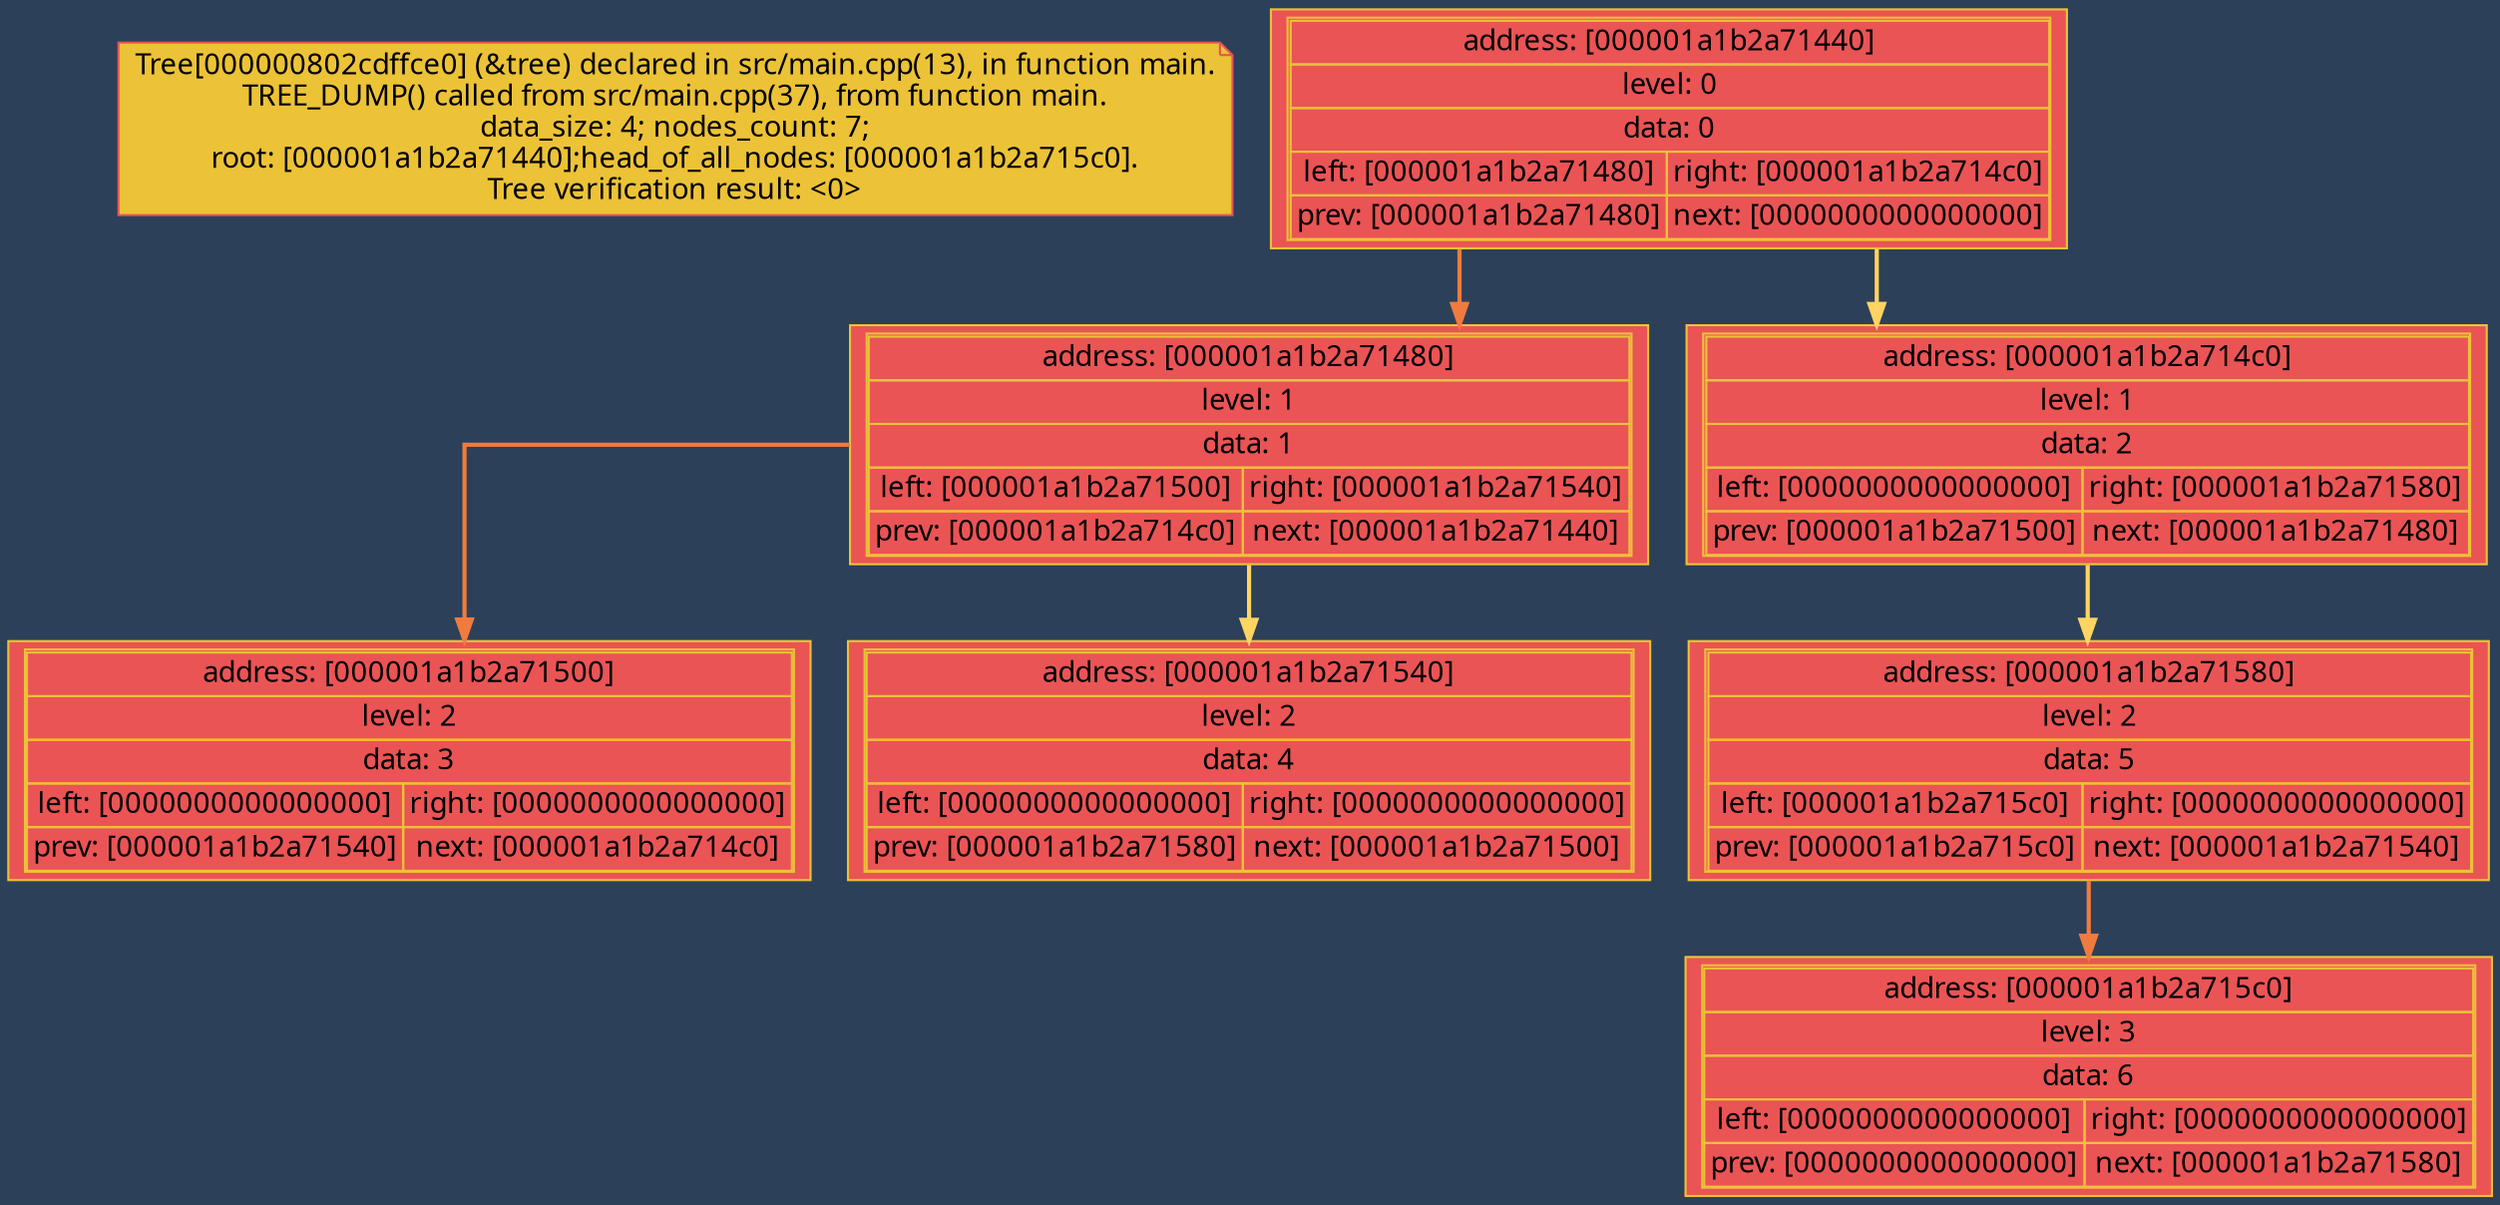 digraph{
splines=ortho;
bgcolor="#2D4059";


NODE_TEXT[shape=note, fontname="verdana",
style=bold, style=filled,
color="#EA5455", fillcolor="#ECC237",
label = "Tree[000000802cdffce0] (&tree) declared in src/main.cpp(13), in function main.\nTREE_DUMP() called from src/main.cpp(37), from function main.\ndata_size: 4; nodes_count: 7;\nroot: [000001a1b2a71440];head_of_all_nodes: [000001a1b2a715c0].\nTree verification result: <0>
"]


NODE_0[shape="record", fontname="verdana",
style=bold, style=filled,
color="#ECC237", fillcolor="#EA5455",
label = <<table cellspacing="0">
<tr><td colspan="2">address: [000001a1b2a715c0]</td></tr>
<tr><td colspan="2">level: 3</td></tr>
<tr><td colspan="2">data: 6</td></tr>
<tr><td>left: [0000000000000000]</td><td>right: [0000000000000000]</td></tr>
<tr><td>prev: [0000000000000000]</td><td>next: [000001a1b2a71580]</td></tr></table>>];

NODE_1[shape="record", fontname="verdana",
style=bold, style=filled,
color="#ECC237", fillcolor="#EA5455",
label = <<table cellspacing="0">
<tr><td colspan="2">address: [000001a1b2a71580]</td></tr>
<tr><td colspan="2">level: 2</td></tr>
<tr><td colspan="2">data: 5</td></tr>
<tr><td>left: [000001a1b2a715c0]</td><td>right: [0000000000000000]</td></tr>
<tr><td>prev: [000001a1b2a715c0]</td><td>next: [000001a1b2a71540]</td></tr></table>>];

NODE_2[shape="record", fontname="verdana",
style=bold, style=filled,
color="#ECC237", fillcolor="#EA5455",
label = <<table cellspacing="0">
<tr><td colspan="2">address: [000001a1b2a71540]</td></tr>
<tr><td colspan="2">level: 2</td></tr>
<tr><td colspan="2">data: 4</td></tr>
<tr><td>left: [0000000000000000]</td><td>right: [0000000000000000]</td></tr>
<tr><td>prev: [000001a1b2a71580]</td><td>next: [000001a1b2a71500]</td></tr></table>>];

NODE_3[shape="record", fontname="verdana",
style=bold, style=filled,
color="#ECC237", fillcolor="#EA5455",
label = <<table cellspacing="0">
<tr><td colspan="2">address: [000001a1b2a71500]</td></tr>
<tr><td colspan="2">level: 2</td></tr>
<tr><td colspan="2">data: 3</td></tr>
<tr><td>left: [0000000000000000]</td><td>right: [0000000000000000]</td></tr>
<tr><td>prev: [000001a1b2a71540]</td><td>next: [000001a1b2a714c0]</td></tr></table>>];

NODE_4[shape="record", fontname="verdana",
style=bold, style=filled,
color="#ECC237", fillcolor="#EA5455",
label = <<table cellspacing="0">
<tr><td colspan="2">address: [000001a1b2a714c0]</td></tr>
<tr><td colspan="2">level: 1</td></tr>
<tr><td colspan="2">data: 2</td></tr>
<tr><td>left: [0000000000000000]</td><td>right: [000001a1b2a71580]</td></tr>
<tr><td>prev: [000001a1b2a71500]</td><td>next: [000001a1b2a71480]</td></tr></table>>];

NODE_5[shape="record", fontname="verdana",
style=bold, style=filled,
color="#ECC237", fillcolor="#EA5455",
label = <<table cellspacing="0">
<tr><td colspan="2">address: [000001a1b2a71480]</td></tr>
<tr><td colspan="2">level: 1</td></tr>
<tr><td colspan="2">data: 1</td></tr>
<tr><td>left: [000001a1b2a71500]</td><td>right: [000001a1b2a71540]</td></tr>
<tr><td>prev: [000001a1b2a714c0]</td><td>next: [000001a1b2a71440]</td></tr></table>>];

NODE_6[shape="record", fontname="verdana",
style=bold, style=filled,
color="#ECC237", fillcolor="#EA5455",
label = <<table cellspacing="0">
<tr><td colspan="2">address: [000001a1b2a71440]</td></tr>
<tr><td colspan="2">level: 0</td></tr>
<tr><td colspan="2">data: 0</td></tr>
<tr><td>left: [000001a1b2a71480]</td><td>right: [000001a1b2a714c0]</td></tr>
<tr><td>prev: [000001a1b2a71480]</td><td>next: [0000000000000000]</td></tr></table>>];

NODE_1->NODE_0[color="#F07B3F", penwidth=2];
NODE_4->NODE_1[color="#FFD460", penwidth=2];
NODE_5->NODE_3[color="#F07B3F", penwidth=2];
NODE_5->NODE_2[color="#FFD460", penwidth=2];
NODE_3->NODE_2[style=invis];
{rank=same NODE_3 NODE_2}NODE_6->NODE_5[color="#F07B3F", penwidth=2];
NODE_6->NODE_4[color="#FFD460", penwidth=2];
NODE_5->NODE_4[style=invis];
{rank=same NODE_5 NODE_4}
}
